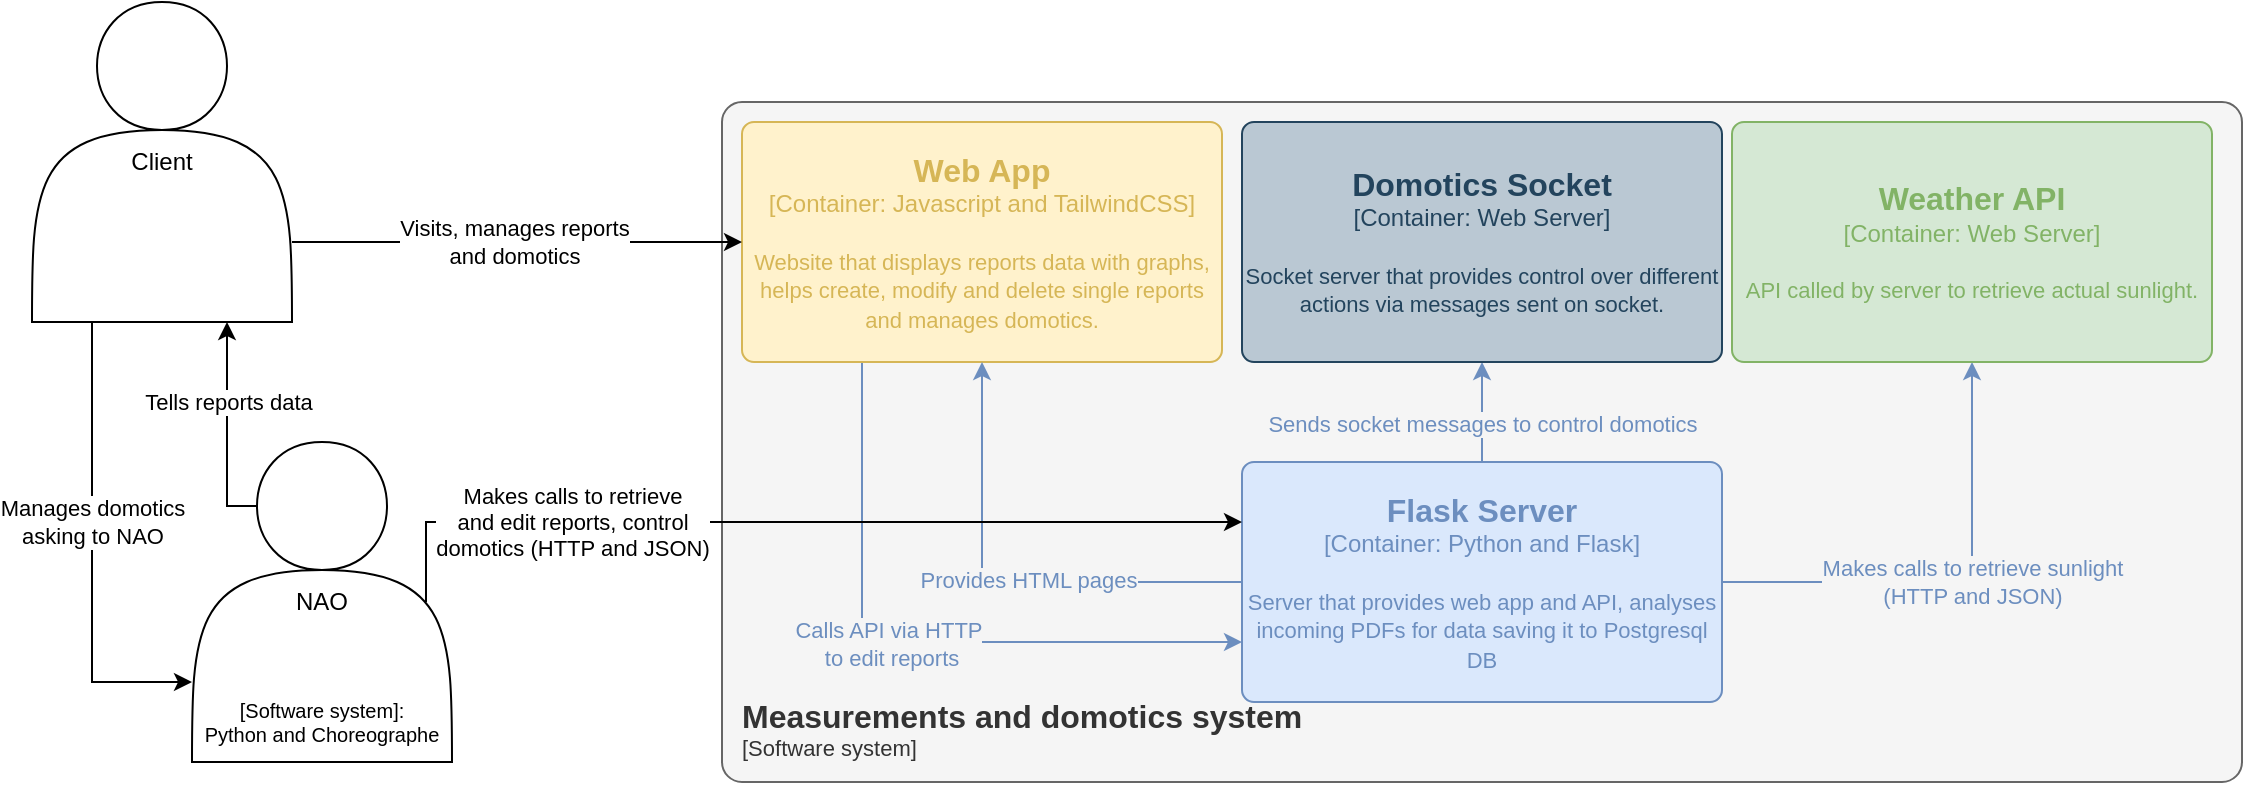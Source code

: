 <mxfile version="20.8.10" type="device"><diagram id="R2lEEEUBdFMjLlhIrx00" name="Page-1"><mxGraphModel dx="2959" dy="1427" grid="1" gridSize="10" guides="1" tooltips="1" connect="1" arrows="1" fold="1" page="1" pageScale="1" pageWidth="850" pageHeight="1100" math="0" shadow="0" extFonts="Permanent Marker^https://fonts.googleapis.com/css?family=Permanent+Marker"><root><mxCell id="0"/><mxCell id="1" parent="0"/><object placeholders="1" c4Name="Measurements and domotics system" c4Type="SystemScopeBoundary" c4Application="Software system" label="&lt;font style=&quot;font-size: 16px&quot;&gt;&lt;b&gt;&lt;div style=&quot;text-align: left&quot;&gt;%c4Name%&lt;/div&gt;&lt;/b&gt;&lt;/font&gt;&lt;div style=&quot;text-align: left&quot;&gt;[%c4Application%]&lt;/div&gt;" id="PmnqLLlEEkGjIxJfZzJX-3"><mxCell style="rounded=1;fontSize=11;whiteSpace=wrap;html=1;arcSize=20;fillColor=#f5f5f5;strokeColor=#666666;fontColor=#333333;labelBackgroundColor=none;align=left;verticalAlign=bottom;labelBorderColor=none;spacingTop=0;spacing=10;metaEdit=1;rotatable=0;perimeter=rectanglePerimeter;noLabel=0;labelPadding=0;allowArrows=0;connectable=0;expand=0;recursiveResize=0;editable=1;pointerEvents=0;absoluteArcSize=1;points=[[0.25,0,0],[0.5,0,0],[0.75,0,0],[1,0.25,0],[1,0.5,0],[1,0.75,0],[0.75,1,0],[0.5,1,0],[0.25,1,0],[0,0.75,0],[0,0.5,0],[0,0.25,0]];" vertex="1" parent="1"><mxGeometry x="45" y="170" width="760" height="340" as="geometry"/></mxCell></object><mxCell id="PmnqLLlEEkGjIxJfZzJX-11" style="edgeStyle=orthogonalEdgeStyle;rounded=0;orthogonalLoop=1;jettySize=auto;html=1;exitX=0.25;exitY=1;exitDx=0;exitDy=0;exitPerimeter=0;entryX=0;entryY=0.75;entryDx=0;entryDy=0;entryPerimeter=0;labelBackgroundColor=default;strokeColor=#6C8EBF;fontColor=#6C8EBF;startArrow=none;startFill=0;endArrow=classic;endFill=1;" edge="1" parent="1" source="PmnqLLlEEkGjIxJfZzJX-4" target="PmnqLLlEEkGjIxJfZzJX-5"><mxGeometry relative="1" as="geometry"/></mxCell><mxCell id="PmnqLLlEEkGjIxJfZzJX-12" value="Calls API via HTTP&lt;br&gt;&amp;nbsp;to edit reports" style="edgeLabel;html=1;align=center;verticalAlign=middle;resizable=0;points=[];fontColor=#6C8EBF;labelBackgroundColor=#f5f5f5;" vertex="1" connectable="0" parent="PmnqLLlEEkGjIxJfZzJX-11"><mxGeometry x="-0.072" y="-1" relative="1" as="geometry"><mxPoint as="offset"/></mxGeometry></mxCell><object placeholders="1" c4Name="Web App" c4Type="Container: Javascript and TailwindCSS" c4Description="Website that displays reports data with graphs, helps create, modify and delete single reports and manages domotics." label="&lt;font style=&quot;font-size: 16px&quot;&gt;&lt;b&gt;%c4Name%&lt;/b&gt;&lt;/font&gt;&lt;div&gt;[%c4Type%]&lt;/div&gt;&lt;br&gt;&lt;div&gt;&lt;font style=&quot;font-size: 11px&quot;&gt;&lt;font&gt;%c4Description%&lt;/font&gt;&lt;/font&gt;&lt;/div&gt;" id="PmnqLLlEEkGjIxJfZzJX-4"><mxCell style="rounded=1;whiteSpace=wrap;html=1;labelBackgroundColor=none;align=center;arcSize=5;metaEdit=1;resizable=0;points=[[0.25,0,0],[0.5,0,0],[0.75,0,0],[1,0.25,0],[1,0.5,0],[1,0.75,0],[0.75,1,0],[0.5,1,0],[0.25,1,0],[0,0.75,0],[0,0.5,0],[0,0.25,0]];fillColor=#fff2cc;strokeColor=#D6B656;fontColor=#D6B656;" vertex="1" parent="1"><mxGeometry x="55" y="180" width="240" height="120" as="geometry"/></mxCell></object><mxCell id="PmnqLLlEEkGjIxJfZzJX-6" style="edgeStyle=orthogonalEdgeStyle;rounded=0;orthogonalLoop=1;jettySize=auto;html=1;exitX=0;exitY=0.5;exitDx=0;exitDy=0;exitPerimeter=0;entryX=0.5;entryY=1;entryDx=0;entryDy=0;entryPerimeter=0;fontColor=#6C8EBF;labelBackgroundColor=default;fillColor=#dae8fc;strokeColor=#6c8ebf;" edge="1" parent="1" source="PmnqLLlEEkGjIxJfZzJX-5" target="PmnqLLlEEkGjIxJfZzJX-4"><mxGeometry relative="1" as="geometry"/></mxCell><mxCell id="PmnqLLlEEkGjIxJfZzJX-7" value="Provides HTML pages" style="edgeLabel;html=1;align=center;verticalAlign=middle;resizable=0;points=[];fontColor=#6C8EBF;labelBackgroundColor=#f5f5f5;" vertex="1" connectable="0" parent="PmnqLLlEEkGjIxJfZzJX-6"><mxGeometry x="-0.106" y="-1" relative="1" as="geometry"><mxPoint as="offset"/></mxGeometry></mxCell><mxCell id="PmnqLLlEEkGjIxJfZzJX-9" style="edgeStyle=orthogonalEdgeStyle;rounded=0;orthogonalLoop=1;jettySize=auto;html=1;exitX=1;exitY=0.5;exitDx=0;exitDy=0;exitPerimeter=0;entryX=0.5;entryY=1;entryDx=0;entryDy=0;entryPerimeter=0;labelBackgroundColor=default;fontColor=#6C8EBF;strokeColor=#6C8EBF;startArrow=none;startFill=0;endArrow=classic;endFill=1;" edge="1" parent="1" source="PmnqLLlEEkGjIxJfZzJX-5" target="PmnqLLlEEkGjIxJfZzJX-8"><mxGeometry relative="1" as="geometry"/></mxCell><mxCell id="PmnqLLlEEkGjIxJfZzJX-10" value="Makes calls to retrieve sunlight&lt;br&gt;(HTTP and JSON)" style="edgeLabel;html=1;align=center;verticalAlign=middle;resizable=0;points=[];fontColor=#6C8EBF;labelBackgroundColor=#f5f5f5;" vertex="1" connectable="0" parent="PmnqLLlEEkGjIxJfZzJX-9"><mxGeometry x="-0.083" y="4" relative="1" as="geometry"><mxPoint x="17" y="4" as="offset"/></mxGeometry></mxCell><mxCell id="PmnqLLlEEkGjIxJfZzJX-14" style="edgeStyle=orthogonalEdgeStyle;rounded=0;orthogonalLoop=1;jettySize=auto;html=1;exitX=0.5;exitY=0;exitDx=0;exitDy=0;exitPerimeter=0;entryX=0.5;entryY=1;entryDx=0;entryDy=0;entryPerimeter=0;labelBackgroundColor=default;strokeColor=#6C8EBF;fontColor=#23445D;startArrow=none;startFill=0;endArrow=classic;endFill=1;" edge="1" parent="1" source="PmnqLLlEEkGjIxJfZzJX-5" target="PmnqLLlEEkGjIxJfZzJX-13"><mxGeometry relative="1" as="geometry"/></mxCell><mxCell id="PmnqLLlEEkGjIxJfZzJX-15" value="Sends socket messages to control domotics" style="edgeLabel;html=1;align=center;verticalAlign=middle;resizable=0;points=[];fontColor=#6C8EBF;labelBackgroundColor=#f5f5f5;" vertex="1" connectable="0" parent="PmnqLLlEEkGjIxJfZzJX-14"><mxGeometry x="0.185" y="1" relative="1" as="geometry"><mxPoint x="1" y="10" as="offset"/></mxGeometry></mxCell><object placeholders="1" c4Name="Flask Server" c4Type="Container: Python and Flask" c4Description="Server that provides web app and API, analyses incoming PDFs for data saving it to Postgresql DB " label="&lt;font style=&quot;font-size: 16px&quot;&gt;&lt;b&gt;%c4Name%&lt;/b&gt;&lt;/font&gt;&lt;div&gt;[%c4Type%]&lt;/div&gt;&lt;br&gt;&lt;div&gt;&lt;font style=&quot;font-size: 11px&quot;&gt;&lt;font&gt;%c4Description%&lt;/font&gt;&lt;/font&gt;&lt;/div&gt;" id="PmnqLLlEEkGjIxJfZzJX-5"><mxCell style="rounded=1;whiteSpace=wrap;html=1;labelBackgroundColor=none;align=center;arcSize=5;metaEdit=1;resizable=0;points=[[0.25,0,0],[0.5,0,0],[0.75,0,0],[1,0.25,0],[1,0.5,0],[1,0.75,0],[0.75,1,0],[0.5,1,0],[0.25,1,0],[0,0.75,0],[0,0.5,0],[0,0.25,0]];fillColor=#dae8fc;strokeColor=#6C8EBF;fontColor=#6C8EBF;" vertex="1" parent="1"><mxGeometry x="305" y="350" width="240" height="120" as="geometry"/></mxCell></object><object placeholders="1" c4Name="Weather API" c4Type="Container: Web Server" c4Description="API called by server to retrieve actual sunlight." label="&lt;font style=&quot;font-size: 16px&quot;&gt;&lt;b&gt;%c4Name%&lt;/b&gt;&lt;/font&gt;&lt;div&gt;[%c4Type%]&lt;/div&gt;&lt;br&gt;&lt;div&gt;&lt;font style=&quot;font-size: 11px&quot;&gt;&lt;font&gt;%c4Description%&lt;/font&gt;&lt;/font&gt;&lt;/div&gt;" id="PmnqLLlEEkGjIxJfZzJX-8"><mxCell style="rounded=1;whiteSpace=wrap;html=1;labelBackgroundColor=none;align=center;arcSize=5;metaEdit=1;resizable=0;points=[[0.25,0,0],[0.5,0,0],[0.75,0,0],[1,0.25,0],[1,0.5,0],[1,0.75,0],[0.75,1,0],[0.5,1,0],[0.25,1,0],[0,0.75,0],[0,0.5,0],[0,0.25,0]];fillColor=#d5e8d4;strokeColor=#82B366;fontColor=#82B366;" vertex="1" parent="1"><mxGeometry x="550" y="180" width="240" height="120" as="geometry"/></mxCell></object><object placeholders="1" c4Name="Domotics Socket" c4Type="Container: Web Server" c4Description="Socket server that provides control over different actions via messages sent on socket." label="&lt;font style=&quot;font-size: 16px&quot;&gt;&lt;b&gt;%c4Name%&lt;/b&gt;&lt;/font&gt;&lt;div&gt;[%c4Type%]&lt;/div&gt;&lt;br&gt;&lt;div&gt;&lt;font style=&quot;font-size: 11px&quot;&gt;&lt;font&gt;%c4Description%&lt;/font&gt;&lt;/font&gt;&lt;/div&gt;" id="PmnqLLlEEkGjIxJfZzJX-13"><mxCell style="rounded=1;whiteSpace=wrap;html=1;labelBackgroundColor=none;align=center;arcSize=5;metaEdit=1;resizable=0;points=[[0.25,0,0],[0.5,0,0],[0.75,0,0],[1,0.25,0],[1,0.5,0],[1,0.75,0],[0.75,1,0],[0.5,1,0],[0.25,1,0],[0,0.75,0],[0,0.5,0],[0,0.25,0]];fillColor=#bac8d3;strokeColor=#23445D;fontColor=#23445D;" vertex="1" parent="1"><mxGeometry x="305" y="180" width="240" height="120" as="geometry"/></mxCell></object><mxCell id="PmnqLLlEEkGjIxJfZzJX-19" style="edgeStyle=orthogonalEdgeStyle;rounded=0;orthogonalLoop=1;jettySize=auto;html=1;exitX=1;exitY=0.75;exitDx=0;exitDy=0;entryX=0;entryY=0.5;entryDx=0;entryDy=0;entryPerimeter=0;labelBackgroundColor=default;fontColor=#000000;startArrow=none;startFill=0;endArrow=classic;endFill=1;" edge="1" parent="1" source="PmnqLLlEEkGjIxJfZzJX-18" target="PmnqLLlEEkGjIxJfZzJX-4"><mxGeometry relative="1" as="geometry"/></mxCell><mxCell id="PmnqLLlEEkGjIxJfZzJX-20" value="Visits, manages reports&lt;br&gt;and domotics" style="edgeLabel;html=1;align=center;verticalAlign=middle;resizable=0;points=[];fontColor=#000000;labelBackgroundColor=default;" vertex="1" connectable="0" parent="PmnqLLlEEkGjIxJfZzJX-19"><mxGeometry x="-0.126" y="6" relative="1" as="geometry"><mxPoint x="12" y="6" as="offset"/></mxGeometry></mxCell><mxCell id="PmnqLLlEEkGjIxJfZzJX-27" style="edgeStyle=orthogonalEdgeStyle;rounded=0;orthogonalLoop=1;jettySize=auto;html=1;exitX=0.25;exitY=1;exitDx=0;exitDy=0;entryX=0;entryY=0.75;entryDx=0;entryDy=0;labelBackgroundColor=default;fontColor=#000000;startArrow=none;startFill=0;endArrow=classic;endFill=1;" edge="1" parent="1" source="PmnqLLlEEkGjIxJfZzJX-18" target="PmnqLLlEEkGjIxJfZzJX-26"><mxGeometry relative="1" as="geometry"><Array as="points"><mxPoint x="-270" y="460"/></Array></mxGeometry></mxCell><mxCell id="PmnqLLlEEkGjIxJfZzJX-31" value="Manages domotics&lt;br&gt;asking to NAO" style="edgeLabel;html=1;align=center;verticalAlign=middle;resizable=0;points=[];fontColor=#000000;" vertex="1" connectable="0" parent="PmnqLLlEEkGjIxJfZzJX-27"><mxGeometry x="-0.23" y="4" relative="1" as="geometry"><mxPoint x="-4" y="13" as="offset"/></mxGeometry></mxCell><mxCell id="PmnqLLlEEkGjIxJfZzJX-18" value="&lt;font&gt;Client&lt;/font&gt;" style="shape=actor;whiteSpace=wrap;html=1;labelBackgroundColor=none;" vertex="1" parent="1"><mxGeometry x="-300" y="120" width="130" height="160" as="geometry"/></mxCell><mxCell id="PmnqLLlEEkGjIxJfZzJX-28" style="edgeStyle=orthogonalEdgeStyle;rounded=0;orthogonalLoop=1;jettySize=auto;html=1;exitX=0.9;exitY=0.5;exitDx=0;exitDy=0;entryX=0;entryY=0.25;entryDx=0;entryDy=0;entryPerimeter=0;labelBackgroundColor=default;fontColor=#000000;startArrow=none;startFill=0;endArrow=classic;endFill=1;exitPerimeter=0;" edge="1" parent="1" source="PmnqLLlEEkGjIxJfZzJX-26" target="PmnqLLlEEkGjIxJfZzJX-5"><mxGeometry relative="1" as="geometry"><Array as="points"><mxPoint x="-103" y="380"/></Array></mxGeometry></mxCell><mxCell id="PmnqLLlEEkGjIxJfZzJX-30" value="Makes calls to retrieve &lt;br&gt;and edit reports, control &lt;br&gt;domotics (HTTP and JSON)" style="edgeLabel;html=1;align=center;verticalAlign=middle;resizable=0;points=[];fontColor=#000000;" vertex="1" connectable="0" parent="PmnqLLlEEkGjIxJfZzJX-28"><mxGeometry x="-0.671" y="3" relative="1" as="geometry"><mxPoint x="39" y="3" as="offset"/></mxGeometry></mxCell><mxCell id="PmnqLLlEEkGjIxJfZzJX-32" style="edgeStyle=orthogonalEdgeStyle;rounded=0;orthogonalLoop=1;jettySize=auto;html=1;exitX=0.25;exitY=0.2;exitDx=0;exitDy=0;exitPerimeter=0;entryX=0.75;entryY=1;entryDx=0;entryDy=0;labelBackgroundColor=default;fontColor=#000000;startArrow=none;startFill=0;endArrow=classic;endFill=1;" edge="1" parent="1" source="PmnqLLlEEkGjIxJfZzJX-26" target="PmnqLLlEEkGjIxJfZzJX-18"><mxGeometry relative="1" as="geometry"><Array as="points"><mxPoint x="-202" y="372"/></Array></mxGeometry></mxCell><mxCell id="PmnqLLlEEkGjIxJfZzJX-33" value="Tells reports data" style="edgeLabel;html=1;align=center;verticalAlign=middle;resizable=0;points=[];fontColor=#000000;" vertex="1" connectable="0" parent="PmnqLLlEEkGjIxJfZzJX-32"><mxGeometry x="-0.038" y="2" relative="1" as="geometry"><mxPoint x="2" y="-16" as="offset"/></mxGeometry></mxCell><mxCell id="PmnqLLlEEkGjIxJfZzJX-26" value="&lt;font&gt;NAO&lt;/font&gt;" style="shape=actor;whiteSpace=wrap;html=1;labelBackgroundColor=none;" vertex="1" parent="1"><mxGeometry x="-220" y="340" width="130" height="160" as="geometry"/></mxCell><mxCell id="PmnqLLlEEkGjIxJfZzJX-34" value="[Software system]: &lt;br&gt;Python and Choreographe" style="text;html=1;strokeColor=none;fillColor=none;align=center;verticalAlign=middle;whiteSpace=wrap;rounded=0;fontColor=#000000;fontSize=10;" vertex="1" parent="1"><mxGeometry x="-220" y="460" width="130" height="40" as="geometry"/></mxCell></root></mxGraphModel></diagram></mxfile>